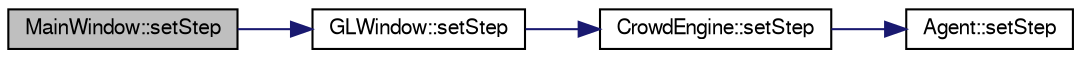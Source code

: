 digraph "MainWindow::setStep"
{
  edge [fontname="FreeSans",fontsize="10",labelfontname="FreeSans",labelfontsize="10"];
  node [fontname="FreeSans",fontsize="10",shape=record];
  rankdir="LR";
  Node1 [label="MainWindow::setStep",height=0.2,width=0.4,color="black", fillcolor="grey75", style="filled" fontcolor="black"];
  Node1 -> Node2 [color="midnightblue",fontsize="10",style="solid",fontname="FreeSans"];
  Node2 [label="GLWindow::setStep",height=0.2,width=0.4,color="black", fillcolor="white", style="filled",URL="$class_g_l_window.html#af887a61421c8a303df83e4c35b551805",tooltip="Set the step for the simulation. "];
  Node2 -> Node3 [color="midnightblue",fontsize="10",style="solid",fontname="FreeSans"];
  Node3 [label="CrowdEngine::setStep",height=0.2,width=0.4,color="black", fillcolor="white", style="filled",URL="$class_crowd_engine.html#a28ab0a545b2a836138690bf1ac5e1b5b"];
  Node3 -> Node4 [color="midnightblue",fontsize="10",style="solid",fontname="FreeSans"];
  Node4 [label="Agent::setStep",height=0.2,width=0.4,color="black", fillcolor="white", style="filled",URL="$class_agent.html#a0a97cadd909ee47f3e8c5d4404694314"];
}
